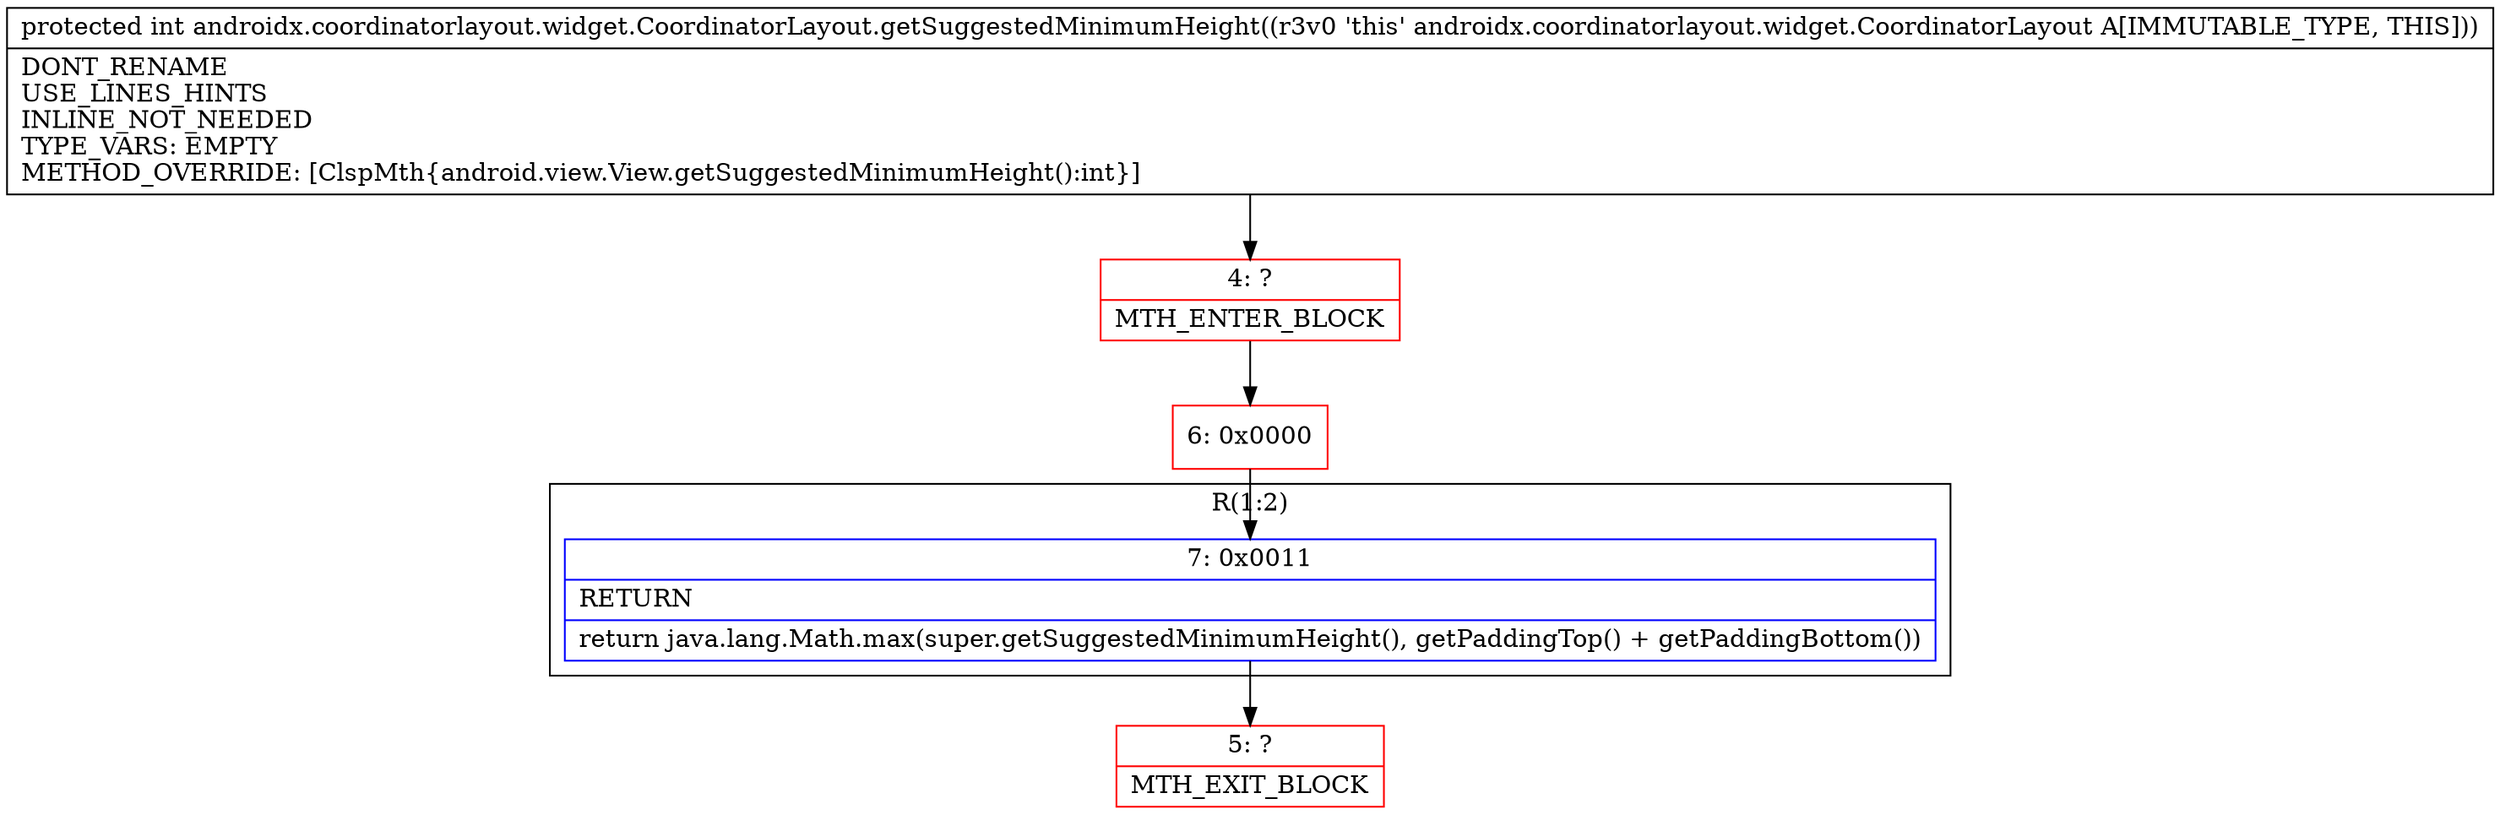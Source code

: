 digraph "CFG forandroidx.coordinatorlayout.widget.CoordinatorLayout.getSuggestedMinimumHeight()I" {
subgraph cluster_Region_791375736 {
label = "R(1:2)";
node [shape=record,color=blue];
Node_7 [shape=record,label="{7\:\ 0x0011|RETURN\l|return java.lang.Math.max(super.getSuggestedMinimumHeight(), getPaddingTop() + getPaddingBottom())\l}"];
}
Node_4 [shape=record,color=red,label="{4\:\ ?|MTH_ENTER_BLOCK\l}"];
Node_6 [shape=record,color=red,label="{6\:\ 0x0000}"];
Node_5 [shape=record,color=red,label="{5\:\ ?|MTH_EXIT_BLOCK\l}"];
MethodNode[shape=record,label="{protected int androidx.coordinatorlayout.widget.CoordinatorLayout.getSuggestedMinimumHeight((r3v0 'this' androidx.coordinatorlayout.widget.CoordinatorLayout A[IMMUTABLE_TYPE, THIS]))  | DONT_RENAME\lUSE_LINES_HINTS\lINLINE_NOT_NEEDED\lTYPE_VARS: EMPTY\lMETHOD_OVERRIDE: [ClspMth\{android.view.View.getSuggestedMinimumHeight():int\}]\l}"];
MethodNode -> Node_4;Node_7 -> Node_5;
Node_4 -> Node_6;
Node_6 -> Node_7;
}


